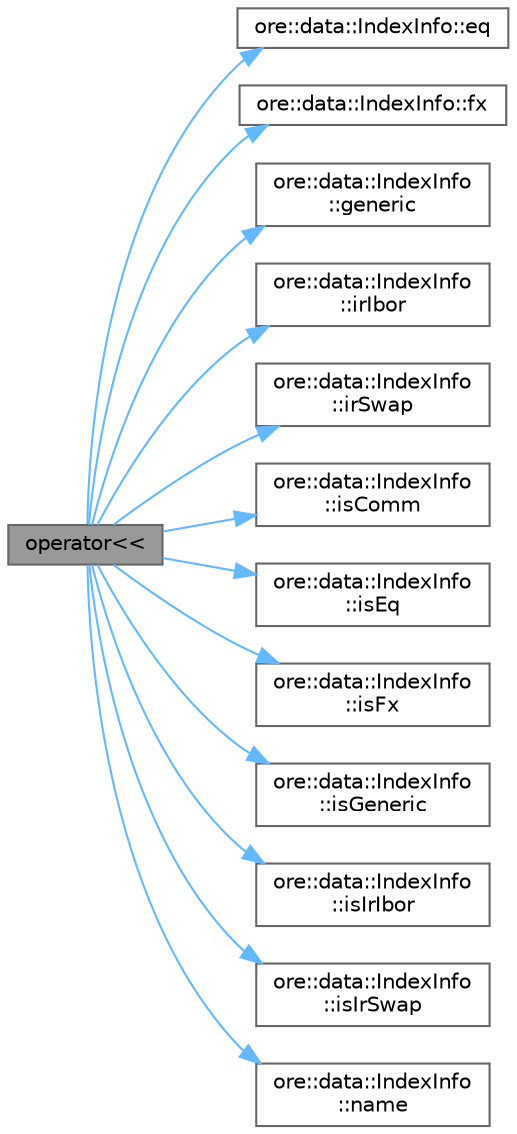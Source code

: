 digraph "operator&lt;&lt;"
{
 // INTERACTIVE_SVG=YES
 // LATEX_PDF_SIZE
  bgcolor="transparent";
  edge [fontname=Helvetica,fontsize=10,labelfontname=Helvetica,labelfontsize=10];
  node [fontname=Helvetica,fontsize=10,shape=box,height=0.2,width=0.4];
  rankdir="LR";
  Node1 [label="operator\<\<",height=0.2,width=0.4,color="gray40", fillcolor="grey60", style="filled", fontcolor="black",tooltip=" "];
  Node1 -> Node2 [color="steelblue1",style="solid"];
  Node2 [label="ore::data::IndexInfo::eq",height=0.2,width=0.4,color="grey40", fillcolor="white", style="filled",URL="$classore_1_1data_1_1_index_info.html#a9d668e8663376d83abe8f192ec6f7119",tooltip=" "];
  Node1 -> Node3 [color="steelblue1",style="solid"];
  Node3 [label="ore::data::IndexInfo::fx",height=0.2,width=0.4,color="grey40", fillcolor="white", style="filled",URL="$classore_1_1data_1_1_index_info.html#acff8a77529228babbe386536e8ebfadd",tooltip=" "];
  Node1 -> Node4 [color="steelblue1",style="solid"];
  Node4 [label="ore::data::IndexInfo\l::generic",height=0.2,width=0.4,color="grey40", fillcolor="white", style="filled",URL="$classore_1_1data_1_1_index_info.html#a23ec03f542f20331234434c87953d938",tooltip=" "];
  Node1 -> Node5 [color="steelblue1",style="solid"];
  Node5 [label="ore::data::IndexInfo\l::irIbor",height=0.2,width=0.4,color="grey40", fillcolor="white", style="filled",URL="$classore_1_1data_1_1_index_info.html#abc8c599d5c46ac1e07223efa375553f2",tooltip=" "];
  Node1 -> Node6 [color="steelblue1",style="solid"];
  Node6 [label="ore::data::IndexInfo\l::irSwap",height=0.2,width=0.4,color="grey40", fillcolor="white", style="filled",URL="$classore_1_1data_1_1_index_info.html#a31177fe98abb97b1f095d0e1054e73d5",tooltip=" "];
  Node1 -> Node7 [color="steelblue1",style="solid"];
  Node7 [label="ore::data::IndexInfo\l::isComm",height=0.2,width=0.4,color="grey40", fillcolor="white", style="filled",URL="$classore_1_1data_1_1_index_info.html#a2b3b1bfdce84ba8f1c72d274925debea",tooltip=" "];
  Node1 -> Node8 [color="steelblue1",style="solid"];
  Node8 [label="ore::data::IndexInfo\l::isEq",height=0.2,width=0.4,color="grey40", fillcolor="white", style="filled",URL="$classore_1_1data_1_1_index_info.html#ae8b885cc665492e40321e6629288178d",tooltip=" "];
  Node1 -> Node9 [color="steelblue1",style="solid"];
  Node9 [label="ore::data::IndexInfo\l::isFx",height=0.2,width=0.4,color="grey40", fillcolor="white", style="filled",URL="$classore_1_1data_1_1_index_info.html#ace83ebdcce15cedba31e179d29670a18",tooltip=" "];
  Node1 -> Node10 [color="steelblue1",style="solid"];
  Node10 [label="ore::data::IndexInfo\l::isGeneric",height=0.2,width=0.4,color="grey40", fillcolor="white", style="filled",URL="$classore_1_1data_1_1_index_info.html#aa57c7706b1a5f336e2d0b520e2a57c99",tooltip=" "];
  Node1 -> Node11 [color="steelblue1",style="solid"];
  Node11 [label="ore::data::IndexInfo\l::isIrIbor",height=0.2,width=0.4,color="grey40", fillcolor="white", style="filled",URL="$classore_1_1data_1_1_index_info.html#a504f24a2aec6cfa825a425d193067742",tooltip=" "];
  Node1 -> Node12 [color="steelblue1",style="solid"];
  Node12 [label="ore::data::IndexInfo\l::isIrSwap",height=0.2,width=0.4,color="grey40", fillcolor="white", style="filled",URL="$classore_1_1data_1_1_index_info.html#ad88837a5118ca2446e6daadb496ce902",tooltip=" "];
  Node1 -> Node13 [color="steelblue1",style="solid"];
  Node13 [label="ore::data::IndexInfo\l::name",height=0.2,width=0.4,color="grey40", fillcolor="white", style="filled",URL="$classore_1_1data_1_1_index_info.html#a1d89c28bd42ba9a52da008bb69367171",tooltip=" "];
}
